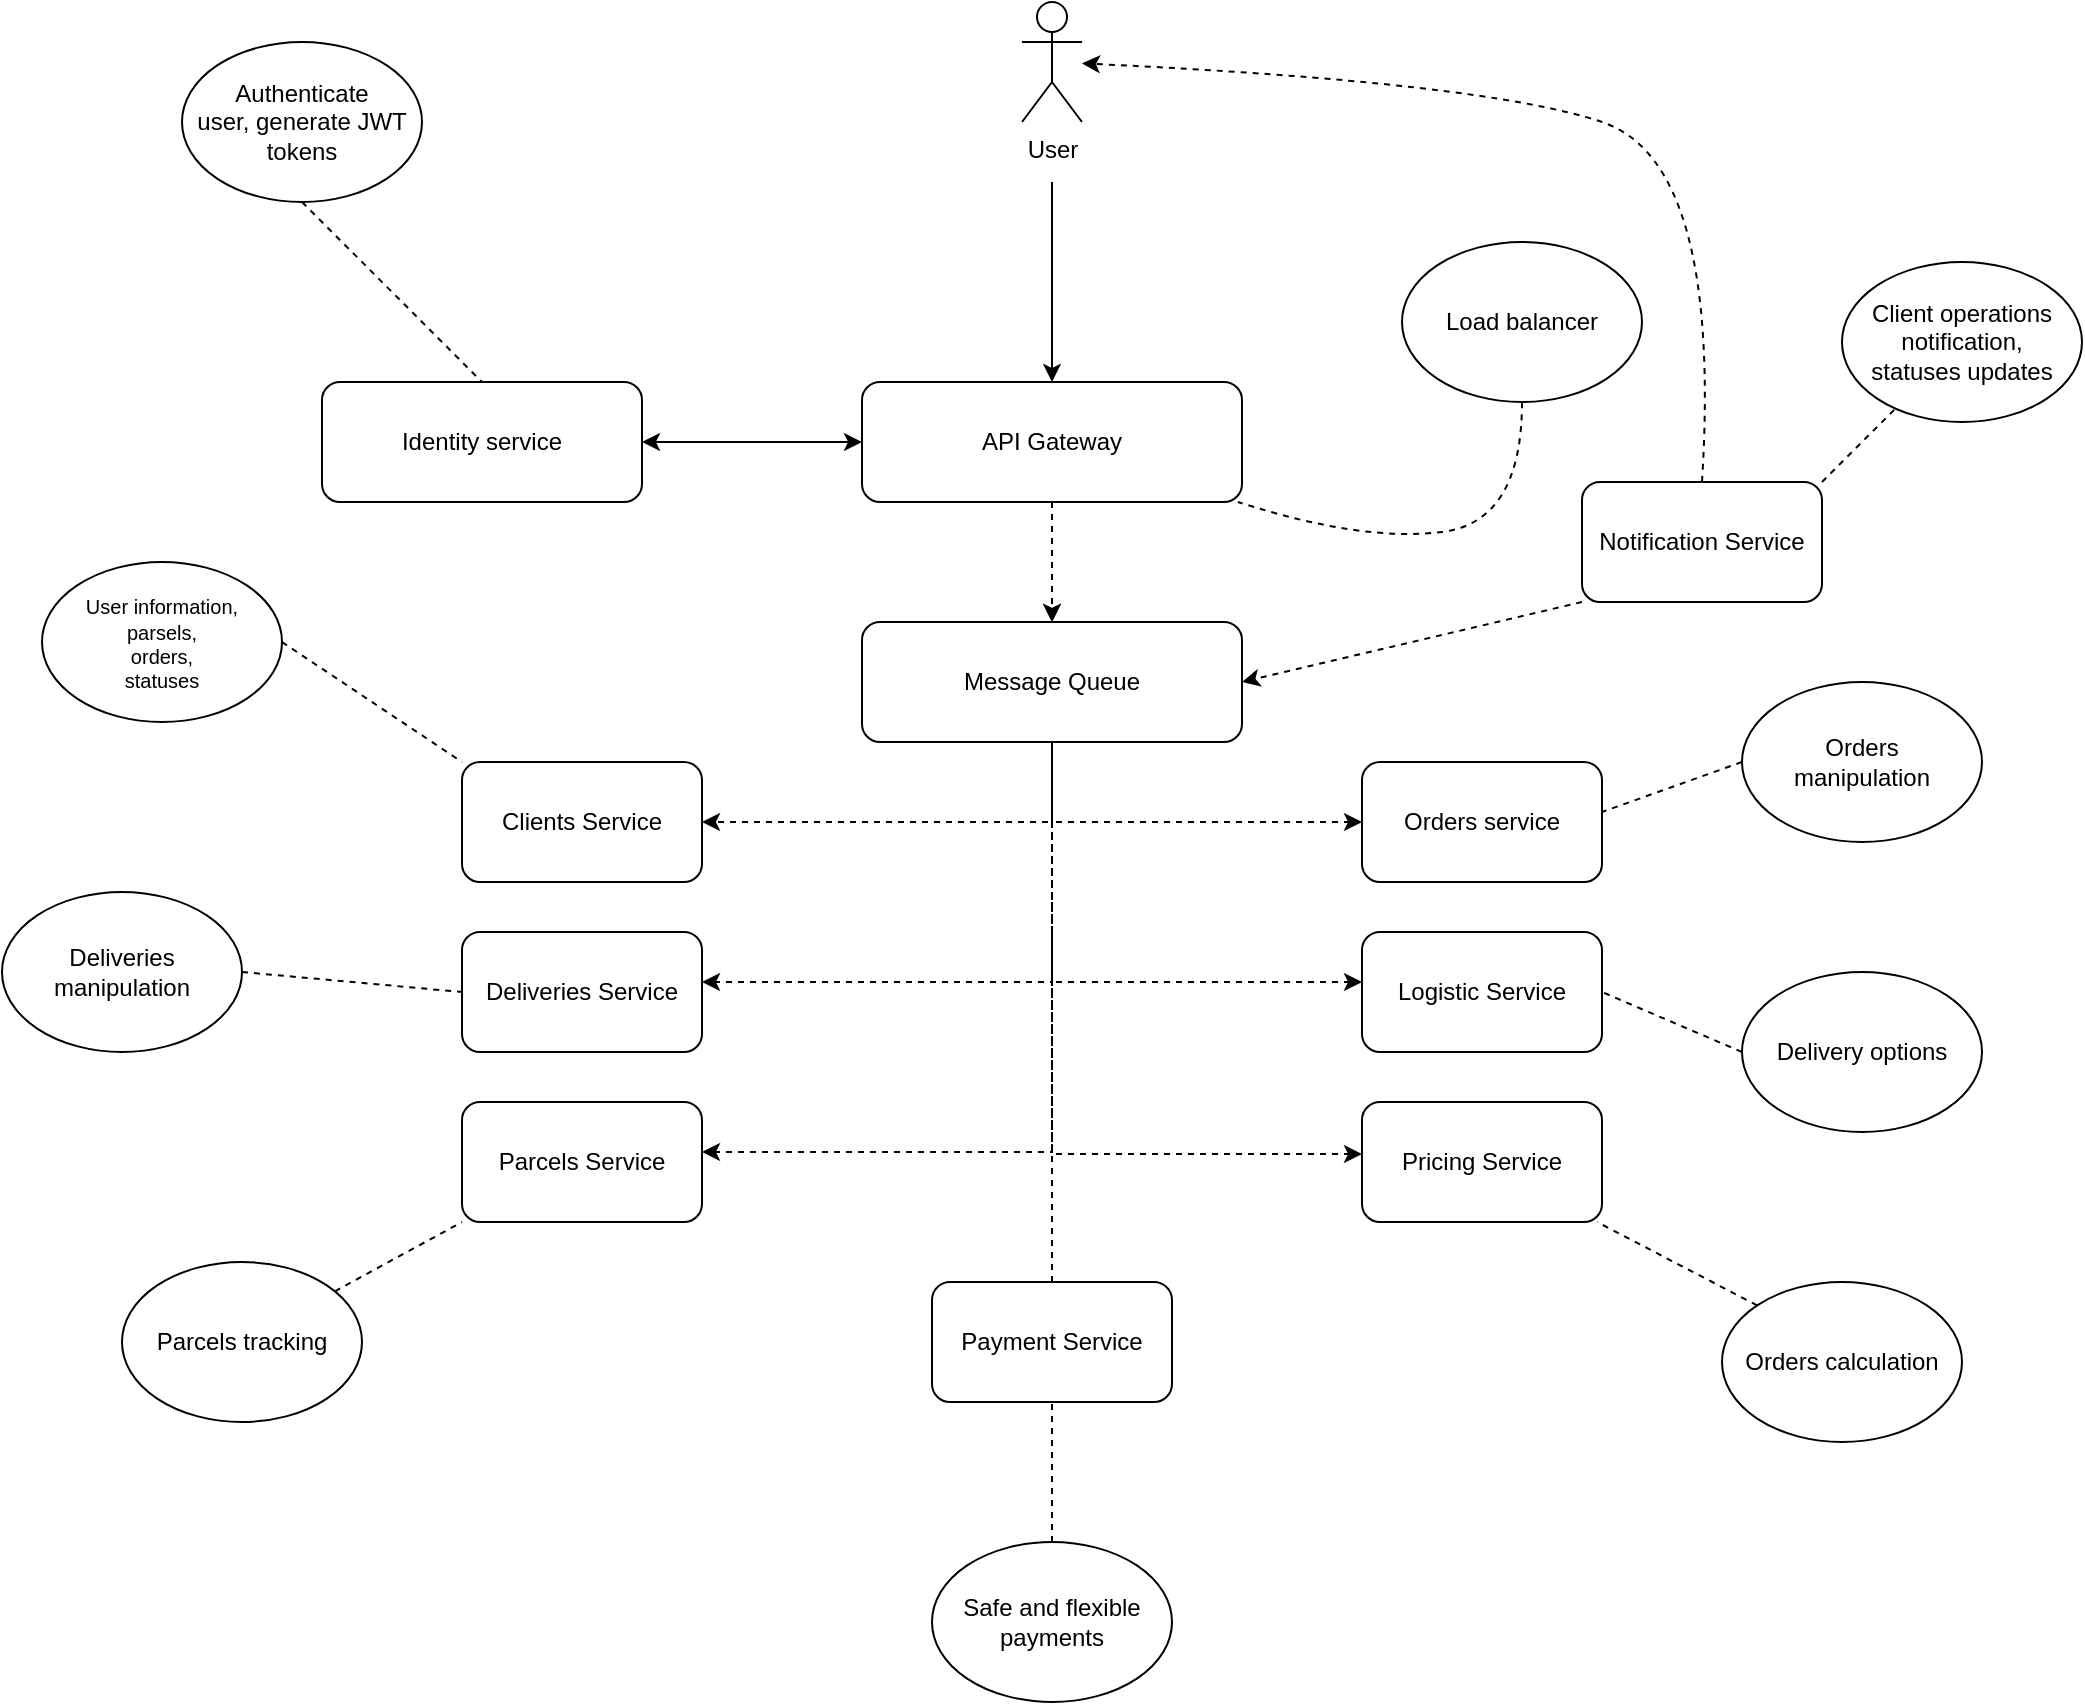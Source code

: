 <mxfile version="16.1.2" type="device"><diagram id="sSph_lVPOrvgfju-ksZg" name="Страница 1"><mxGraphModel dx="1102" dy="857" grid="1" gridSize="10" guides="1" tooltips="1" connect="1" arrows="1" fold="1" page="1" pageScale="1" pageWidth="827" pageHeight="1169" math="0" shadow="0"><root><mxCell id="0"/><mxCell id="1" parent="0"/><mxCell id="CzmOQ75d_qnuKLiP_N3W-25" value="" style="edgeStyle=orthogonalEdgeStyle;rounded=0;orthogonalLoop=1;jettySize=auto;html=1;dashed=1;" parent="1" source="CzmOQ75d_qnuKLiP_N3W-1" target="CzmOQ75d_qnuKLiP_N3W-10" edge="1"><mxGeometry relative="1" as="geometry"/></mxCell><mxCell id="CzmOQ75d_qnuKLiP_N3W-1" value="API Gateway" style="rounded=1;whiteSpace=wrap;html=1;" parent="1" vertex="1"><mxGeometry x="430" y="250" width="190" height="60" as="geometry"/></mxCell><mxCell id="CzmOQ75d_qnuKLiP_N3W-2" value="User" style="shape=umlActor;verticalLabelPosition=bottom;verticalAlign=top;html=1;outlineConnect=0;" parent="1" vertex="1"><mxGeometry x="510" y="60" width="30" height="60" as="geometry"/></mxCell><mxCell id="CzmOQ75d_qnuKLiP_N3W-5" value="" style="endArrow=classic;html=1;rounded=0;entryX=0.5;entryY=0;entryDx=0;entryDy=0;" parent="1" target="CzmOQ75d_qnuKLiP_N3W-1" edge="1"><mxGeometry width="50" height="50" relative="1" as="geometry"><mxPoint x="525" y="150" as="sourcePoint"/><mxPoint x="500" y="260" as="targetPoint"/></mxGeometry></mxCell><mxCell id="CzmOQ75d_qnuKLiP_N3W-7" value="Identity service" style="rounded=1;whiteSpace=wrap;html=1;" parent="1" vertex="1"><mxGeometry x="160" y="250" width="160" height="60" as="geometry"/></mxCell><mxCell id="CzmOQ75d_qnuKLiP_N3W-8" value="" style="endArrow=classic;startArrow=classic;html=1;rounded=0;entryX=0;entryY=0.5;entryDx=0;entryDy=0;exitX=1;exitY=0.5;exitDx=0;exitDy=0;" parent="1" source="CzmOQ75d_qnuKLiP_N3W-7" target="CzmOQ75d_qnuKLiP_N3W-1" edge="1"><mxGeometry width="50" height="50" relative="1" as="geometry"><mxPoint x="210" y="160" as="sourcePoint"/><mxPoint x="260" y="110" as="targetPoint"/></mxGeometry></mxCell><mxCell id="CzmOQ75d_qnuKLiP_N3W-10" value="Message Queue" style="rounded=1;whiteSpace=wrap;html=1;" parent="1" vertex="1"><mxGeometry x="430" y="370" width="190" height="60" as="geometry"/></mxCell><mxCell id="CzmOQ75d_qnuKLiP_N3W-11" value="" style="endArrow=classic;html=1;rounded=0;exitX=0.5;exitY=1;exitDx=0;exitDy=0;entryX=0.5;entryY=0;entryDx=0;entryDy=0;dashed=1;" parent="1" source="CzmOQ75d_qnuKLiP_N3W-1" target="CzmOQ75d_qnuKLiP_N3W-10" edge="1"><mxGeometry width="50" height="50" relative="1" as="geometry"><mxPoint x="570" y="690" as="sourcePoint"/><mxPoint x="620" y="640" as="targetPoint"/></mxGeometry></mxCell><mxCell id="CzmOQ75d_qnuKLiP_N3W-12" value="Clients Service" style="rounded=1;whiteSpace=wrap;html=1;" parent="1" vertex="1"><mxGeometry x="230" y="440" width="120" height="60" as="geometry"/></mxCell><mxCell id="CzmOQ75d_qnuKLiP_N3W-13" value="Deliveries Service" style="rounded=1;whiteSpace=wrap;html=1;" parent="1" vertex="1"><mxGeometry x="230" y="525" width="120" height="60" as="geometry"/></mxCell><mxCell id="CzmOQ75d_qnuKLiP_N3W-14" value="Parcels Service" style="rounded=1;whiteSpace=wrap;html=1;" parent="1" vertex="1"><mxGeometry x="230" y="610" width="120" height="60" as="geometry"/></mxCell><mxCell id="CzmOQ75d_qnuKLiP_N3W-15" value="Pricing Service" style="rounded=1;whiteSpace=wrap;html=1;" parent="1" vertex="1"><mxGeometry x="680" y="610" width="120" height="60" as="geometry"/></mxCell><mxCell id="CzmOQ75d_qnuKLiP_N3W-16" value="Logistic Service" style="rounded=1;whiteSpace=wrap;html=1;" parent="1" vertex="1"><mxGeometry x="680" y="525" width="120" height="60" as="geometry"/></mxCell><mxCell id="CzmOQ75d_qnuKLiP_N3W-17" value="Orders service" style="rounded=1;whiteSpace=wrap;html=1;" parent="1" vertex="1"><mxGeometry x="680" y="440" width="120" height="60" as="geometry"/></mxCell><mxCell id="CzmOQ75d_qnuKLiP_N3W-19" value="" style="endArrow=classic;html=1;rounded=0;dashed=1;exitX=0.5;exitY=1;exitDx=0;exitDy=0;entryX=1;entryY=0.5;entryDx=0;entryDy=0;" parent="1" source="CzmOQ75d_qnuKLiP_N3W-10" target="CzmOQ75d_qnuKLiP_N3W-12" edge="1"><mxGeometry width="50" height="50" relative="1" as="geometry"><mxPoint x="490" y="570" as="sourcePoint"/><mxPoint x="540" y="520" as="targetPoint"/><Array as="points"><mxPoint x="525" y="470"/></Array></mxGeometry></mxCell><mxCell id="CzmOQ75d_qnuKLiP_N3W-20" value="" style="endArrow=classic;html=1;rounded=0;dashed=1;exitX=0.5;exitY=1;exitDx=0;exitDy=0;entryX=0;entryY=0.5;entryDx=0;entryDy=0;" parent="1" source="CzmOQ75d_qnuKLiP_N3W-10" target="CzmOQ75d_qnuKLiP_N3W-17" edge="1"><mxGeometry width="50" height="50" relative="1" as="geometry"><mxPoint x="555" y="480" as="sourcePoint"/><mxPoint x="380" y="520" as="targetPoint"/><Array as="points"><mxPoint x="525" y="470"/></Array></mxGeometry></mxCell><mxCell id="CzmOQ75d_qnuKLiP_N3W-21" value="" style="endArrow=classic;html=1;rounded=0;dashed=1;entryX=1;entryY=0.5;entryDx=0;entryDy=0;" parent="1" edge="1"><mxGeometry width="50" height="50" relative="1" as="geometry"><mxPoint x="525" y="440" as="sourcePoint"/><mxPoint x="350" y="550" as="targetPoint"/><Array as="points"><mxPoint x="525" y="550"/></Array></mxGeometry></mxCell><mxCell id="CzmOQ75d_qnuKLiP_N3W-22" value="" style="endArrow=classic;html=1;rounded=0;dashed=1;exitX=0.5;exitY=1;exitDx=0;exitDy=0;entryX=0;entryY=0.5;entryDx=0;entryDy=0;" parent="1" edge="1"><mxGeometry width="50" height="50" relative="1" as="geometry"><mxPoint x="525.0" y="510" as="sourcePoint"/><mxPoint x="680" y="550" as="targetPoint"/><Array as="points"><mxPoint x="525" y="550"/></Array></mxGeometry></mxCell><mxCell id="CzmOQ75d_qnuKLiP_N3W-23" value="" style="endArrow=classic;html=1;rounded=0;dashed=1;entryX=1;entryY=0.5;entryDx=0;entryDy=0;" parent="1" edge="1"><mxGeometry width="50" height="50" relative="1" as="geometry"><mxPoint x="525.0" y="525" as="sourcePoint"/><mxPoint x="350" y="635" as="targetPoint"/><Array as="points"><mxPoint x="525" y="635"/></Array></mxGeometry></mxCell><mxCell id="CzmOQ75d_qnuKLiP_N3W-24" value="" style="endArrow=classic;html=1;rounded=0;dashed=1;exitX=0.5;exitY=1;exitDx=0;exitDy=0;entryX=0;entryY=0.5;entryDx=0;entryDy=0;" parent="1" edge="1"><mxGeometry width="50" height="50" relative="1" as="geometry"><mxPoint x="525.0" y="596" as="sourcePoint"/><mxPoint x="680" y="636" as="targetPoint"/><Array as="points"><mxPoint x="525" y="636"/></Array></mxGeometry></mxCell><mxCell id="CzmOQ75d_qnuKLiP_N3W-27" value="Authenticate&lt;br&gt;user, generate JWT tokens" style="ellipse;whiteSpace=wrap;html=1;" parent="1" vertex="1"><mxGeometry x="90" y="80" width="120" height="80" as="geometry"/></mxCell><mxCell id="CzmOQ75d_qnuKLiP_N3W-31" value="" style="endArrow=none;dashed=1;html=1;rounded=0;exitX=0.5;exitY=1;exitDx=0;exitDy=0;entryX=0.5;entryY=0;entryDx=0;entryDy=0;" parent="1" source="CzmOQ75d_qnuKLiP_N3W-27" target="CzmOQ75d_qnuKLiP_N3W-7" edge="1"><mxGeometry width="50" height="50" relative="1" as="geometry"><mxPoint x="220" y="350" as="sourcePoint"/><mxPoint x="270" y="300" as="targetPoint"/><Array as="points"/></mxGeometry></mxCell><mxCell id="CzmOQ75d_qnuKLiP_N3W-32" value="&lt;div&gt;&lt;span style=&quot;font-size: 10px&quot;&gt;User information,&lt;/span&gt;&lt;/div&gt;&lt;font style=&quot;font-size: 10px&quot;&gt;&lt;div&gt;&lt;span&gt;parsels,&lt;/span&gt;&lt;/div&gt;&lt;div&gt;&lt;span&gt;orders,&lt;/span&gt;&lt;/div&gt;&lt;div&gt;&lt;span&gt;statuses&lt;/span&gt;&lt;/div&gt;&lt;/font&gt;" style="ellipse;whiteSpace=wrap;html=1;align=center;" parent="1" vertex="1"><mxGeometry x="20" y="340" width="120" height="80" as="geometry"/></mxCell><mxCell id="CzmOQ75d_qnuKLiP_N3W-33" value="" style="endArrow=none;dashed=1;html=1;rounded=0;exitX=1;exitY=0.5;exitDx=0;exitDy=0;entryX=0;entryY=0;entryDx=0;entryDy=0;" parent="1" source="CzmOQ75d_qnuKLiP_N3W-32" target="CzmOQ75d_qnuKLiP_N3W-12" edge="1"><mxGeometry width="50" height="50" relative="1" as="geometry"><mxPoint x="150" y="610" as="sourcePoint"/><mxPoint x="170" y="510" as="targetPoint"/><Array as="points"/></mxGeometry></mxCell><mxCell id="CzmOQ75d_qnuKLiP_N3W-34" value="Deliveries manipulation&lt;br&gt;" style="ellipse;whiteSpace=wrap;html=1;" parent="1" vertex="1"><mxGeometry y="505" width="120" height="80" as="geometry"/></mxCell><mxCell id="CzmOQ75d_qnuKLiP_N3W-35" value="" style="endArrow=none;dashed=1;html=1;rounded=0;exitX=1;exitY=0.5;exitDx=0;exitDy=0;entryX=0;entryY=0.5;entryDx=0;entryDy=0;" parent="1" source="CzmOQ75d_qnuKLiP_N3W-34" target="CzmOQ75d_qnuKLiP_N3W-13" edge="1"><mxGeometry width="50" height="50" relative="1" as="geometry"><mxPoint x="130" y="775" as="sourcePoint"/><mxPoint x="210" y="605" as="targetPoint"/><Array as="points"/></mxGeometry></mxCell><mxCell id="CzmOQ75d_qnuKLiP_N3W-36" value="Parcels tracking&lt;br&gt;" style="ellipse;whiteSpace=wrap;html=1;" parent="1" vertex="1"><mxGeometry x="60" y="690" width="120" height="80" as="geometry"/></mxCell><mxCell id="CzmOQ75d_qnuKLiP_N3W-37" value="" style="endArrow=none;dashed=1;html=1;rounded=0;entryX=0;entryY=1;entryDx=0;entryDy=0;" parent="1" source="CzmOQ75d_qnuKLiP_N3W-36" target="CzmOQ75d_qnuKLiP_N3W-14" edge="1"><mxGeometry width="50" height="50" relative="1" as="geometry"><mxPoint x="140" y="980" as="sourcePoint"/><mxPoint x="240" y="760" as="targetPoint"/><Array as="points"/></mxGeometry></mxCell><mxCell id="CzmOQ75d_qnuKLiP_N3W-41" value="Orders calculation" style="ellipse;whiteSpace=wrap;html=1;" parent="1" vertex="1"><mxGeometry x="860" y="700" width="120" height="80" as="geometry"/></mxCell><mxCell id="CzmOQ75d_qnuKLiP_N3W-42" value="" style="endArrow=none;dashed=1;html=1;rounded=0;exitX=0;exitY=0;exitDx=0;exitDy=0;" parent="1" source="CzmOQ75d_qnuKLiP_N3W-41" target="CzmOQ75d_qnuKLiP_N3W-15" edge="1"><mxGeometry width="50" height="50" relative="1" as="geometry"><mxPoint x="940" y="970" as="sourcePoint"/><mxPoint x="880" y="605" as="targetPoint"/><Array as="points"/></mxGeometry></mxCell><mxCell id="CzmOQ75d_qnuKLiP_N3W-43" value="Delivery options" style="ellipse;whiteSpace=wrap;html=1;" parent="1" vertex="1"><mxGeometry x="870" y="545" width="120" height="80" as="geometry"/></mxCell><mxCell id="CzmOQ75d_qnuKLiP_N3W-44" value="" style="endArrow=none;dashed=1;html=1;rounded=0;exitX=0;exitY=0.5;exitDx=0;exitDy=0;entryX=1;entryY=0.5;entryDx=0;entryDy=0;" parent="1" source="CzmOQ75d_qnuKLiP_N3W-43" target="CzmOQ75d_qnuKLiP_N3W-16" edge="1"><mxGeometry width="50" height="50" relative="1" as="geometry"><mxPoint x="990" y="836.08" as="sourcePoint"/><mxPoint x="850" y="532.996" as="targetPoint"/><Array as="points"/></mxGeometry></mxCell><mxCell id="CzmOQ75d_qnuKLiP_N3W-45" value="Orders &lt;br&gt;manipulation" style="ellipse;whiteSpace=wrap;html=1;" parent="1" vertex="1"><mxGeometry x="870" y="400" width="120" height="80" as="geometry"/></mxCell><mxCell id="CzmOQ75d_qnuKLiP_N3W-46" value="" style="endArrow=none;dashed=1;html=1;rounded=0;exitX=0;exitY=0.5;exitDx=0;exitDy=0;entryX=1;entryY=0.5;entryDx=0;entryDy=0;" parent="1" source="CzmOQ75d_qnuKLiP_N3W-45" edge="1"><mxGeometry width="50" height="50" relative="1" as="geometry"><mxPoint x="1000" y="716.08" as="sourcePoint"/><mxPoint x="800" y="465" as="targetPoint"/><Array as="points"/></mxGeometry></mxCell><mxCell id="CzmOQ75d_qnuKLiP_N3W-47" value="" style="curved=1;endArrow=none;html=1;rounded=0;dashed=1;fontSize=10;startArrow=none;startFill=0;endFill=0;" parent="1" target="CzmOQ75d_qnuKLiP_N3W-1" edge="1"><mxGeometry width="50" height="50" relative="1" as="geometry"><mxPoint x="760" y="260" as="sourcePoint"/><mxPoint x="780" y="280" as="targetPoint"/><Array as="points"><mxPoint x="760" y="320"/><mxPoint x="680" y="330"/></Array></mxGeometry></mxCell><mxCell id="CzmOQ75d_qnuKLiP_N3W-48" value="Load balancer" style="ellipse;whiteSpace=wrap;html=1;" parent="1" vertex="1"><mxGeometry x="700" y="180" width="120" height="80" as="geometry"/></mxCell><mxCell id="CzmOQ75d_qnuKLiP_N3W-49" value="Notification Service" style="rounded=1;whiteSpace=wrap;html=1;" parent="1" vertex="1"><mxGeometry x="790" y="300" width="120" height="60" as="geometry"/></mxCell><mxCell id="CzmOQ75d_qnuKLiP_N3W-50" value="Client operations&lt;br&gt;notification,&lt;br&gt;statuses updates" style="ellipse;whiteSpace=wrap;html=1;" parent="1" vertex="1"><mxGeometry x="920" y="190" width="120" height="80" as="geometry"/></mxCell><mxCell id="CzmOQ75d_qnuKLiP_N3W-51" value="" style="endArrow=none;dashed=1;html=1;rounded=0;fontSize=10;exitX=1;exitY=0;exitDx=0;exitDy=0;" parent="1" source="CzmOQ75d_qnuKLiP_N3W-49" target="CzmOQ75d_qnuKLiP_N3W-50" edge="1"><mxGeometry width="50" height="50" relative="1" as="geometry"><mxPoint x="890" y="180" as="sourcePoint"/><mxPoint x="940" y="130" as="targetPoint"/></mxGeometry></mxCell><mxCell id="CzmOQ75d_qnuKLiP_N3W-52" value="" style="endArrow=classic;html=1;rounded=0;dashed=1;fontSize=10;entryX=1;entryY=0.5;entryDx=0;entryDy=0;exitX=0;exitY=1;exitDx=0;exitDy=0;" parent="1" source="CzmOQ75d_qnuKLiP_N3W-49" target="CzmOQ75d_qnuKLiP_N3W-10" edge="1"><mxGeometry width="50" height="50" relative="1" as="geometry"><mxPoint x="690" y="430" as="sourcePoint"/><mxPoint x="740" y="380" as="targetPoint"/></mxGeometry></mxCell><mxCell id="CzmOQ75d_qnuKLiP_N3W-56" value="" style="curved=1;endArrow=classic;html=1;rounded=0;dashed=1;fontSize=10;exitX=0.5;exitY=0;exitDx=0;exitDy=0;" parent="1" source="CzmOQ75d_qnuKLiP_N3W-49" target="CzmOQ75d_qnuKLiP_N3W-2" edge="1"><mxGeometry width="50" height="50" relative="1" as="geometry"><mxPoint x="740" y="170" as="sourcePoint"/><mxPoint x="790" y="120" as="targetPoint"/><Array as="points"><mxPoint x="860" y="140"/><mxPoint x="740" y="100"/></Array></mxGeometry></mxCell><mxCell id="nzyJBeG4OSkT7xAfC7TW-1" value="Payment Service" style="rounded=1;whiteSpace=wrap;html=1;" vertex="1" parent="1"><mxGeometry x="465" y="700" width="120" height="60" as="geometry"/></mxCell><mxCell id="nzyJBeG4OSkT7xAfC7TW-2" value="" style="endArrow=none;dashed=1;html=1;rounded=0;exitX=0.5;exitY=0;exitDx=0;exitDy=0;" edge="1" parent="1" source="nzyJBeG4OSkT7xAfC7TW-1"><mxGeometry width="50" height="50" relative="1" as="geometry"><mxPoint x="360" y="760" as="sourcePoint"/><mxPoint x="525" y="430" as="targetPoint"/></mxGeometry></mxCell><mxCell id="nzyJBeG4OSkT7xAfC7TW-3" value="Safe and flexible&lt;br&gt;payments" style="ellipse;whiteSpace=wrap;html=1;" vertex="1" parent="1"><mxGeometry x="465" y="830" width="120" height="80" as="geometry"/></mxCell><mxCell id="nzyJBeG4OSkT7xAfC7TW-4" value="" style="endArrow=none;dashed=1;html=1;rounded=0;exitX=0.5;exitY=0;exitDx=0;exitDy=0;entryX=0.5;entryY=1;entryDx=0;entryDy=0;" edge="1" parent="1" source="nzyJBeG4OSkT7xAfC7TW-3" target="nzyJBeG4OSkT7xAfC7TW-1"><mxGeometry width="50" height="50" relative="1" as="geometry"><mxPoint x="380" y="1100" as="sourcePoint"/><mxPoint x="470" y="790" as="targetPoint"/><Array as="points"/></mxGeometry></mxCell></root></mxGraphModel></diagram></mxfile>